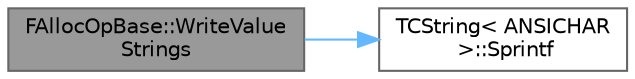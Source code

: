 digraph "FAllocOpBase::WriteValueStrings"
{
 // INTERACTIVE_SVG=YES
 // LATEX_PDF_SIZE
  bgcolor="transparent";
  edge [fontname=Helvetica,fontsize=10,labelfontname=Helvetica,labelfontsize=10];
  node [fontname=Helvetica,fontsize=10,shape=box,height=0.2,width=0.4];
  rankdir="LR";
  Node1 [id="Node000001",label="FAllocOpBase::WriteValue\lStrings",height=0.2,width=0.4,color="gray40", fillcolor="grey60", style="filled", fontcolor="black",tooltip=" "];
  Node1 -> Node2 [id="edge1_Node000001_Node000002",color="steelblue1",style="solid",tooltip=" "];
  Node2 [id="Node000002",label="TCString\< ANSICHAR\l \>::Sprintf",height=0.2,width=0.4,color="grey40", fillcolor="white", style="filled",URL="$df/d74/structTCString.html#af30967257eddff24099f8cebef8e876e",tooltip=" "];
}
